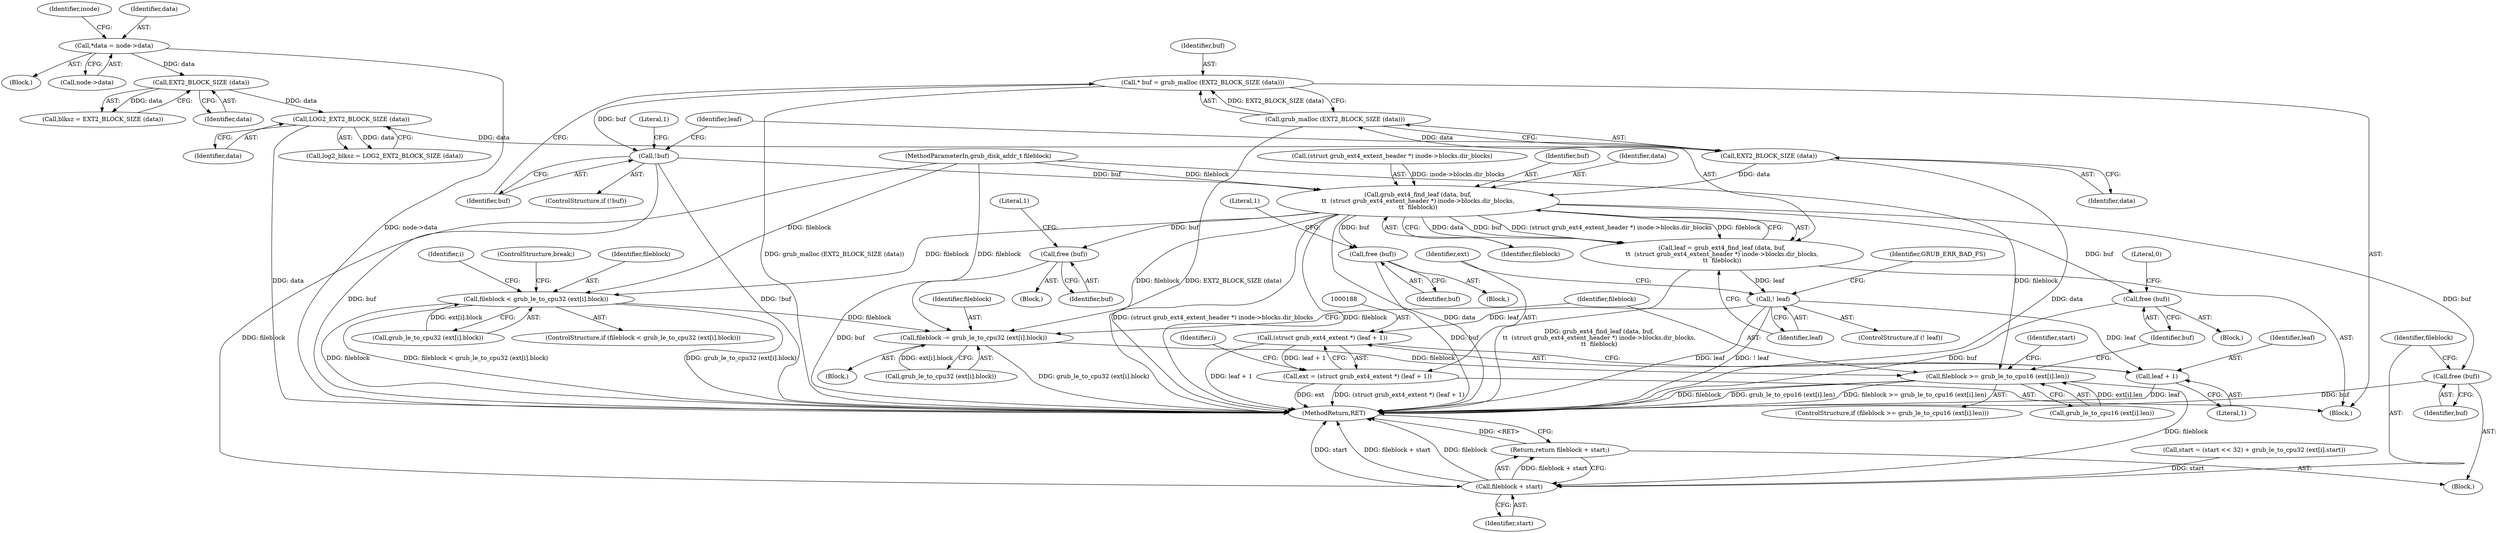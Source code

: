 digraph "0_radare2_65000a7fd9eea62359e6d6714f17b94a99a82edd_0@API" {
"1000145" [label="(Call,* buf = grub_malloc (EXT2_BLOCK_SIZE (data)))"];
"1000147" [label="(Call,grub_malloc (EXT2_BLOCK_SIZE (data)))"];
"1000148" [label="(Call,EXT2_BLOCK_SIZE (data))"];
"1000134" [label="(Call,LOG2_EXT2_BLOCK_SIZE (data))"];
"1000129" [label="(Call,EXT2_BLOCK_SIZE (data))"];
"1000109" [label="(Call,*data = node->data)"];
"1000151" [label="(Call,!buf)"];
"1000162" [label="(Call,grub_ext4_find_leaf (data, buf,\n\t\t  (struct grub_ext4_extent_header *) inode->blocks.dir_blocks,\n\t\t  fileblock))"];
"1000160" [label="(Call,leaf = grub_ext4_find_leaf (data, buf,\n\t\t  (struct grub_ext4_extent_header *) inode->blocks.dir_blocks,\n\t\t  fileblock))"];
"1000174" [label="(Call,! leaf)"];
"1000187" [label="(Call,(struct grub_ext4_extent *) (leaf + 1))"];
"1000185" [label="(Call,ext = (struct grub_ext4_extent *) (leaf + 1))"];
"1000189" [label="(Call,leaf + 1)"];
"1000180" [label="(Call,free (buf))"];
"1000206" [label="(Call,fileblock < grub_le_to_cpu32 (ext[i].block))"];
"1000221" [label="(Call,fileblock -= grub_le_to_cpu32 (ext[i].block))"];
"1000230" [label="(Call,fileblock >= grub_le_to_cpu16 (ext[i].len))"];
"1000269" [label="(Call,fileblock + start)"];
"1000268" [label="(Return,return fileblock + start;)"];
"1000239" [label="(Call,free (buf))"];
"1000266" [label="(Call,free (buf))"];
"1000277" [label="(Call,free (buf))"];
"1000116" [label="(Identifier,inode)"];
"1000143" [label="(Block,)"];
"1000173" [label="(ControlStructure,if (! leaf))"];
"1000161" [label="(Identifier,leaf)"];
"1000190" [label="(Identifier,leaf)"];
"1000194" [label="(Identifier,i)"];
"1000267" [label="(Identifier,buf)"];
"1000156" [label="(Literal,1)"];
"1000239" [label="(Call,free (buf))"];
"1000254" [label="(Call,start = (start << 32) + grub_le_to_cpu32 (ext[i].start))"];
"1000220" [label="(Block,)"];
"1000150" [label="(ControlStructure,if (!buf))"];
"1000277" [label="(Call,free (buf))"];
"1000134" [label="(Call,LOG2_EXT2_BLOCK_SIZE (data))"];
"1000186" [label="(Identifier,ext)"];
"1000184" [label="(Literal,1)"];
"1000203" [label="(Identifier,i)"];
"1000152" [label="(Identifier,buf)"];
"1000247" [label="(Identifier,start)"];
"1000164" [label="(Identifier,buf)"];
"1000174" [label="(Call,! leaf)"];
"1000230" [label="(Call,fileblock >= grub_le_to_cpu16 (ext[i].len))"];
"1000191" [label="(Literal,1)"];
"1000110" [label="(Identifier,data)"];
"1000162" [label="(Call,grub_ext4_find_leaf (data, buf,\n\t\t  (struct grub_ext4_extent_header *) inode->blocks.dir_blocks,\n\t\t  fileblock))"];
"1000187" [label="(Call,(struct grub_ext4_extent *) (leaf + 1))"];
"1000266" [label="(Call,free (buf))"];
"1000129" [label="(Call,EXT2_BLOCK_SIZE (data))"];
"1000145" [label="(Call,* buf = grub_malloc (EXT2_BLOCK_SIZE (data)))"];
"1000240" [label="(Identifier,buf)"];
"1000214" [label="(ControlStructure,break;)"];
"1000269" [label="(Call,fileblock + start)"];
"1000127" [label="(Call,blksz = EXT2_BLOCK_SIZE (data))"];
"1000457" [label="(MethodReturn,RET)"];
"1000130" [label="(Identifier,data)"];
"1000178" [label="(Identifier,GRUB_ERR_BAD_FS)"];
"1000205" [label="(ControlStructure,if (fileblock < grub_le_to_cpu32 (ext[i].block)))"];
"1000229" [label="(ControlStructure,if (fileblock >= grub_le_to_cpu16 (ext[i].len)))"];
"1000281" [label="(Literal,1)"];
"1000244" [label="(Block,)"];
"1000189" [label="(Call,leaf + 1)"];
"1000176" [label="(Block,)"];
"1000107" [label="(Block,)"];
"1000135" [label="(Identifier,data)"];
"1000146" [label="(Identifier,buf)"];
"1000106" [label="(MethodParameterIn,grub_disk_addr_t fileblock)"];
"1000273" [label="(Block,)"];
"1000111" [label="(Call,node->data)"];
"1000221" [label="(Call,fileblock -= grub_le_to_cpu32 (ext[i].block))"];
"1000231" [label="(Identifier,fileblock)"];
"1000242" [label="(Literal,0)"];
"1000206" [label="(Call,fileblock < grub_le_to_cpu32 (ext[i].block))"];
"1000175" [label="(Identifier,leaf)"];
"1000148" [label="(Call,EXT2_BLOCK_SIZE (data))"];
"1000180" [label="(Call,free (buf))"];
"1000149" [label="(Identifier,data)"];
"1000163" [label="(Identifier,data)"];
"1000271" [label="(Identifier,start)"];
"1000238" [label="(Block,)"];
"1000109" [label="(Call,*data = node->data)"];
"1000132" [label="(Call,log2_blksz = LOG2_EXT2_BLOCK_SIZE (data))"];
"1000223" [label="(Call,grub_le_to_cpu32 (ext[i].block))"];
"1000232" [label="(Call,grub_le_to_cpu16 (ext[i].len))"];
"1000268" [label="(Return,return fileblock + start;)"];
"1000172" [label="(Identifier,fileblock)"];
"1000208" [label="(Call,grub_le_to_cpu32 (ext[i].block))"];
"1000147" [label="(Call,grub_malloc (EXT2_BLOCK_SIZE (data)))"];
"1000160" [label="(Call,leaf = grub_ext4_find_leaf (data, buf,\n\t\t  (struct grub_ext4_extent_header *) inode->blocks.dir_blocks,\n\t\t  fileblock))"];
"1000278" [label="(Identifier,buf)"];
"1000181" [label="(Identifier,buf)"];
"1000222" [label="(Identifier,fileblock)"];
"1000270" [label="(Identifier,fileblock)"];
"1000185" [label="(Call,ext = (struct grub_ext4_extent *) (leaf + 1))"];
"1000151" [label="(Call,!buf)"];
"1000207" [label="(Identifier,fileblock)"];
"1000165" [label="(Call,(struct grub_ext4_extent_header *) inode->blocks.dir_blocks)"];
"1000145" -> "1000143"  [label="AST: "];
"1000145" -> "1000147"  [label="CFG: "];
"1000146" -> "1000145"  [label="AST: "];
"1000147" -> "1000145"  [label="AST: "];
"1000152" -> "1000145"  [label="CFG: "];
"1000145" -> "1000457"  [label="DDG: grub_malloc (EXT2_BLOCK_SIZE (data))"];
"1000147" -> "1000145"  [label="DDG: EXT2_BLOCK_SIZE (data)"];
"1000145" -> "1000151"  [label="DDG: buf"];
"1000147" -> "1000148"  [label="CFG: "];
"1000148" -> "1000147"  [label="AST: "];
"1000147" -> "1000457"  [label="DDG: EXT2_BLOCK_SIZE (data)"];
"1000148" -> "1000147"  [label="DDG: data"];
"1000148" -> "1000149"  [label="CFG: "];
"1000149" -> "1000148"  [label="AST: "];
"1000148" -> "1000457"  [label="DDG: data"];
"1000134" -> "1000148"  [label="DDG: data"];
"1000148" -> "1000162"  [label="DDG: data"];
"1000134" -> "1000132"  [label="AST: "];
"1000134" -> "1000135"  [label="CFG: "];
"1000135" -> "1000134"  [label="AST: "];
"1000132" -> "1000134"  [label="CFG: "];
"1000134" -> "1000457"  [label="DDG: data"];
"1000134" -> "1000132"  [label="DDG: data"];
"1000129" -> "1000134"  [label="DDG: data"];
"1000129" -> "1000127"  [label="AST: "];
"1000129" -> "1000130"  [label="CFG: "];
"1000130" -> "1000129"  [label="AST: "];
"1000127" -> "1000129"  [label="CFG: "];
"1000129" -> "1000127"  [label="DDG: data"];
"1000109" -> "1000129"  [label="DDG: data"];
"1000109" -> "1000107"  [label="AST: "];
"1000109" -> "1000111"  [label="CFG: "];
"1000110" -> "1000109"  [label="AST: "];
"1000111" -> "1000109"  [label="AST: "];
"1000116" -> "1000109"  [label="CFG: "];
"1000109" -> "1000457"  [label="DDG: node->data"];
"1000151" -> "1000150"  [label="AST: "];
"1000151" -> "1000152"  [label="CFG: "];
"1000152" -> "1000151"  [label="AST: "];
"1000156" -> "1000151"  [label="CFG: "];
"1000161" -> "1000151"  [label="CFG: "];
"1000151" -> "1000457"  [label="DDG: !buf"];
"1000151" -> "1000457"  [label="DDG: buf"];
"1000151" -> "1000162"  [label="DDG: buf"];
"1000162" -> "1000160"  [label="AST: "];
"1000162" -> "1000172"  [label="CFG: "];
"1000163" -> "1000162"  [label="AST: "];
"1000164" -> "1000162"  [label="AST: "];
"1000165" -> "1000162"  [label="AST: "];
"1000172" -> "1000162"  [label="AST: "];
"1000160" -> "1000162"  [label="CFG: "];
"1000162" -> "1000457"  [label="DDG: fileblock"];
"1000162" -> "1000457"  [label="DDG: data"];
"1000162" -> "1000457"  [label="DDG: (struct grub_ext4_extent_header *) inode->blocks.dir_blocks"];
"1000162" -> "1000160"  [label="DDG: data"];
"1000162" -> "1000160"  [label="DDG: buf"];
"1000162" -> "1000160"  [label="DDG: (struct grub_ext4_extent_header *) inode->blocks.dir_blocks"];
"1000162" -> "1000160"  [label="DDG: fileblock"];
"1000165" -> "1000162"  [label="DDG: inode->blocks.dir_blocks"];
"1000106" -> "1000162"  [label="DDG: fileblock"];
"1000162" -> "1000180"  [label="DDG: buf"];
"1000162" -> "1000206"  [label="DDG: fileblock"];
"1000162" -> "1000221"  [label="DDG: fileblock"];
"1000162" -> "1000239"  [label="DDG: buf"];
"1000162" -> "1000266"  [label="DDG: buf"];
"1000162" -> "1000277"  [label="DDG: buf"];
"1000160" -> "1000143"  [label="AST: "];
"1000161" -> "1000160"  [label="AST: "];
"1000175" -> "1000160"  [label="CFG: "];
"1000160" -> "1000457"  [label="DDG: grub_ext4_find_leaf (data, buf,\n\t\t  (struct grub_ext4_extent_header *) inode->blocks.dir_blocks,\n\t\t  fileblock)"];
"1000160" -> "1000174"  [label="DDG: leaf"];
"1000174" -> "1000173"  [label="AST: "];
"1000174" -> "1000175"  [label="CFG: "];
"1000175" -> "1000174"  [label="AST: "];
"1000178" -> "1000174"  [label="CFG: "];
"1000186" -> "1000174"  [label="CFG: "];
"1000174" -> "1000457"  [label="DDG: ! leaf"];
"1000174" -> "1000457"  [label="DDG: leaf"];
"1000174" -> "1000187"  [label="DDG: leaf"];
"1000174" -> "1000189"  [label="DDG: leaf"];
"1000187" -> "1000185"  [label="AST: "];
"1000187" -> "1000189"  [label="CFG: "];
"1000188" -> "1000187"  [label="AST: "];
"1000189" -> "1000187"  [label="AST: "];
"1000185" -> "1000187"  [label="CFG: "];
"1000187" -> "1000457"  [label="DDG: leaf + 1"];
"1000187" -> "1000185"  [label="DDG: leaf + 1"];
"1000185" -> "1000143"  [label="AST: "];
"1000186" -> "1000185"  [label="AST: "];
"1000194" -> "1000185"  [label="CFG: "];
"1000185" -> "1000457"  [label="DDG: ext"];
"1000185" -> "1000457"  [label="DDG: (struct grub_ext4_extent *) (leaf + 1)"];
"1000189" -> "1000191"  [label="CFG: "];
"1000190" -> "1000189"  [label="AST: "];
"1000191" -> "1000189"  [label="AST: "];
"1000189" -> "1000457"  [label="DDG: leaf"];
"1000180" -> "1000176"  [label="AST: "];
"1000180" -> "1000181"  [label="CFG: "];
"1000181" -> "1000180"  [label="AST: "];
"1000184" -> "1000180"  [label="CFG: "];
"1000180" -> "1000457"  [label="DDG: buf"];
"1000206" -> "1000205"  [label="AST: "];
"1000206" -> "1000208"  [label="CFG: "];
"1000207" -> "1000206"  [label="AST: "];
"1000208" -> "1000206"  [label="AST: "];
"1000214" -> "1000206"  [label="CFG: "];
"1000203" -> "1000206"  [label="CFG: "];
"1000206" -> "1000457"  [label="DDG: fileblock < grub_le_to_cpu32 (ext[i].block)"];
"1000206" -> "1000457"  [label="DDG: grub_le_to_cpu32 (ext[i].block)"];
"1000206" -> "1000457"  [label="DDG: fileblock"];
"1000106" -> "1000206"  [label="DDG: fileblock"];
"1000208" -> "1000206"  [label="DDG: ext[i].block"];
"1000206" -> "1000221"  [label="DDG: fileblock"];
"1000221" -> "1000220"  [label="AST: "];
"1000221" -> "1000223"  [label="CFG: "];
"1000222" -> "1000221"  [label="AST: "];
"1000223" -> "1000221"  [label="AST: "];
"1000231" -> "1000221"  [label="CFG: "];
"1000221" -> "1000457"  [label="DDG: grub_le_to_cpu32 (ext[i].block)"];
"1000223" -> "1000221"  [label="DDG: ext[i].block"];
"1000106" -> "1000221"  [label="DDG: fileblock"];
"1000221" -> "1000230"  [label="DDG: fileblock"];
"1000230" -> "1000229"  [label="AST: "];
"1000230" -> "1000232"  [label="CFG: "];
"1000231" -> "1000230"  [label="AST: "];
"1000232" -> "1000230"  [label="AST: "];
"1000240" -> "1000230"  [label="CFG: "];
"1000247" -> "1000230"  [label="CFG: "];
"1000230" -> "1000457"  [label="DDG: fileblock"];
"1000230" -> "1000457"  [label="DDG: grub_le_to_cpu16 (ext[i].len)"];
"1000230" -> "1000457"  [label="DDG: fileblock >= grub_le_to_cpu16 (ext[i].len)"];
"1000106" -> "1000230"  [label="DDG: fileblock"];
"1000232" -> "1000230"  [label="DDG: ext[i].len"];
"1000230" -> "1000269"  [label="DDG: fileblock"];
"1000269" -> "1000268"  [label="AST: "];
"1000269" -> "1000271"  [label="CFG: "];
"1000270" -> "1000269"  [label="AST: "];
"1000271" -> "1000269"  [label="AST: "];
"1000268" -> "1000269"  [label="CFG: "];
"1000269" -> "1000457"  [label="DDG: fileblock + start"];
"1000269" -> "1000457"  [label="DDG: fileblock"];
"1000269" -> "1000457"  [label="DDG: start"];
"1000269" -> "1000268"  [label="DDG: fileblock + start"];
"1000106" -> "1000269"  [label="DDG: fileblock"];
"1000254" -> "1000269"  [label="DDG: start"];
"1000268" -> "1000244"  [label="AST: "];
"1000457" -> "1000268"  [label="CFG: "];
"1000268" -> "1000457"  [label="DDG: <RET>"];
"1000239" -> "1000238"  [label="AST: "];
"1000239" -> "1000240"  [label="CFG: "];
"1000240" -> "1000239"  [label="AST: "];
"1000242" -> "1000239"  [label="CFG: "];
"1000239" -> "1000457"  [label="DDG: buf"];
"1000266" -> "1000244"  [label="AST: "];
"1000266" -> "1000267"  [label="CFG: "];
"1000267" -> "1000266"  [label="AST: "];
"1000270" -> "1000266"  [label="CFG: "];
"1000266" -> "1000457"  [label="DDG: buf"];
"1000277" -> "1000273"  [label="AST: "];
"1000277" -> "1000278"  [label="CFG: "];
"1000278" -> "1000277"  [label="AST: "];
"1000281" -> "1000277"  [label="CFG: "];
"1000277" -> "1000457"  [label="DDG: buf"];
}
